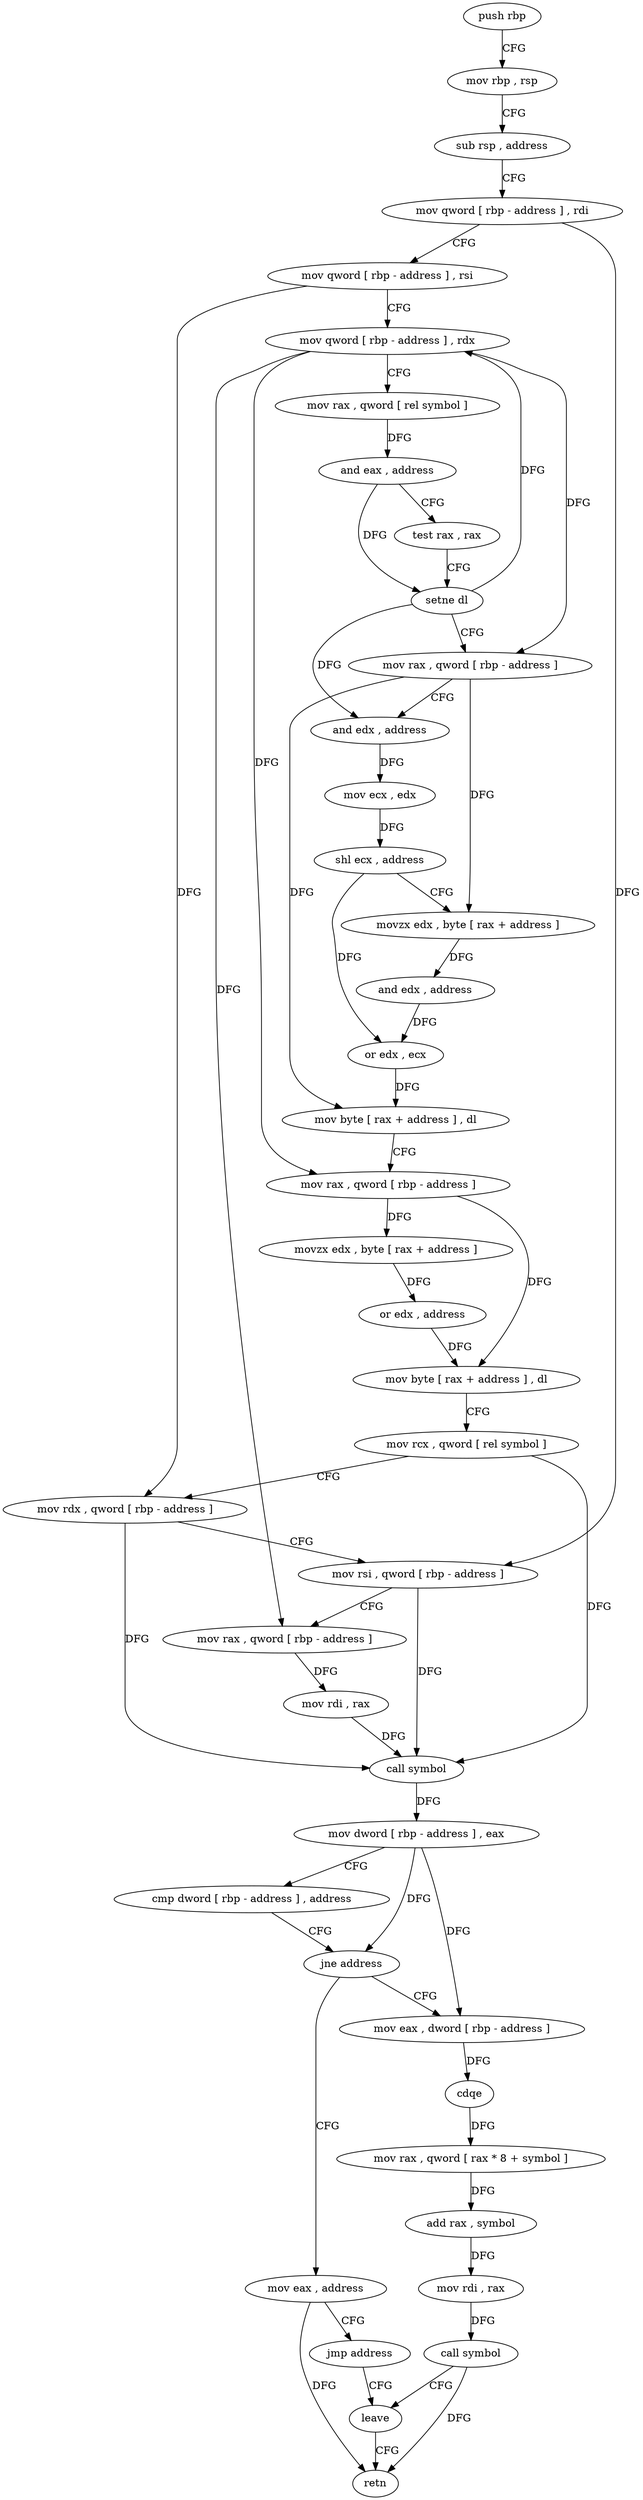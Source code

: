 digraph "func" {
"4384188" [label = "push rbp" ]
"4384189" [label = "mov rbp , rsp" ]
"4384192" [label = "sub rsp , address" ]
"4384196" [label = "mov qword [ rbp - address ] , rdi" ]
"4384200" [label = "mov qword [ rbp - address ] , rsi" ]
"4384204" [label = "mov qword [ rbp - address ] , rdx" ]
"4384208" [label = "mov rax , qword [ rel symbol ]" ]
"4384215" [label = "and eax , address" ]
"4384220" [label = "test rax , rax" ]
"4384223" [label = "setne dl" ]
"4384226" [label = "mov rax , qword [ rbp - address ]" ]
"4384230" [label = "and edx , address" ]
"4384233" [label = "mov ecx , edx" ]
"4384235" [label = "shl ecx , address" ]
"4384238" [label = "movzx edx , byte [ rax + address ]" ]
"4384242" [label = "and edx , address" ]
"4384245" [label = "or edx , ecx" ]
"4384247" [label = "mov byte [ rax + address ] , dl" ]
"4384250" [label = "mov rax , qword [ rbp - address ]" ]
"4384254" [label = "movzx edx , byte [ rax + address ]" ]
"4384258" [label = "or edx , address" ]
"4384261" [label = "mov byte [ rax + address ] , dl" ]
"4384264" [label = "mov rcx , qword [ rel symbol ]" ]
"4384271" [label = "mov rdx , qword [ rbp - address ]" ]
"4384275" [label = "mov rsi , qword [ rbp - address ]" ]
"4384279" [label = "mov rax , qword [ rbp - address ]" ]
"4384283" [label = "mov rdi , rax" ]
"4384286" [label = "call symbol" ]
"4384291" [label = "mov dword [ rbp - address ] , eax" ]
"4384294" [label = "cmp dword [ rbp - address ] , address" ]
"4384298" [label = "jne address" ]
"4384307" [label = "mov eax , dword [ rbp - address ]" ]
"4384300" [label = "mov eax , address" ]
"4384310" [label = "cdqe" ]
"4384312" [label = "mov rax , qword [ rax * 8 + symbol ]" ]
"4384320" [label = "add rax , symbol" ]
"4384326" [label = "mov rdi , rax" ]
"4384329" [label = "call symbol" ]
"4384334" [label = "leave" ]
"4384305" [label = "jmp address" ]
"4384335" [label = "retn" ]
"4384188" -> "4384189" [ label = "CFG" ]
"4384189" -> "4384192" [ label = "CFG" ]
"4384192" -> "4384196" [ label = "CFG" ]
"4384196" -> "4384200" [ label = "CFG" ]
"4384196" -> "4384275" [ label = "DFG" ]
"4384200" -> "4384204" [ label = "CFG" ]
"4384200" -> "4384271" [ label = "DFG" ]
"4384204" -> "4384208" [ label = "CFG" ]
"4384204" -> "4384226" [ label = "DFG" ]
"4384204" -> "4384250" [ label = "DFG" ]
"4384204" -> "4384279" [ label = "DFG" ]
"4384208" -> "4384215" [ label = "DFG" ]
"4384215" -> "4384220" [ label = "CFG" ]
"4384215" -> "4384223" [ label = "DFG" ]
"4384220" -> "4384223" [ label = "CFG" ]
"4384223" -> "4384226" [ label = "CFG" ]
"4384223" -> "4384204" [ label = "DFG" ]
"4384223" -> "4384230" [ label = "DFG" ]
"4384226" -> "4384230" [ label = "CFG" ]
"4384226" -> "4384238" [ label = "DFG" ]
"4384226" -> "4384247" [ label = "DFG" ]
"4384230" -> "4384233" [ label = "DFG" ]
"4384233" -> "4384235" [ label = "DFG" ]
"4384235" -> "4384238" [ label = "CFG" ]
"4384235" -> "4384245" [ label = "DFG" ]
"4384238" -> "4384242" [ label = "DFG" ]
"4384242" -> "4384245" [ label = "DFG" ]
"4384245" -> "4384247" [ label = "DFG" ]
"4384247" -> "4384250" [ label = "CFG" ]
"4384250" -> "4384254" [ label = "DFG" ]
"4384250" -> "4384261" [ label = "DFG" ]
"4384254" -> "4384258" [ label = "DFG" ]
"4384258" -> "4384261" [ label = "DFG" ]
"4384261" -> "4384264" [ label = "CFG" ]
"4384264" -> "4384271" [ label = "CFG" ]
"4384264" -> "4384286" [ label = "DFG" ]
"4384271" -> "4384275" [ label = "CFG" ]
"4384271" -> "4384286" [ label = "DFG" ]
"4384275" -> "4384279" [ label = "CFG" ]
"4384275" -> "4384286" [ label = "DFG" ]
"4384279" -> "4384283" [ label = "DFG" ]
"4384283" -> "4384286" [ label = "DFG" ]
"4384286" -> "4384291" [ label = "DFG" ]
"4384291" -> "4384294" [ label = "CFG" ]
"4384291" -> "4384298" [ label = "DFG" ]
"4384291" -> "4384307" [ label = "DFG" ]
"4384294" -> "4384298" [ label = "CFG" ]
"4384298" -> "4384307" [ label = "CFG" ]
"4384298" -> "4384300" [ label = "CFG" ]
"4384307" -> "4384310" [ label = "DFG" ]
"4384300" -> "4384305" [ label = "CFG" ]
"4384300" -> "4384335" [ label = "DFG" ]
"4384310" -> "4384312" [ label = "DFG" ]
"4384312" -> "4384320" [ label = "DFG" ]
"4384320" -> "4384326" [ label = "DFG" ]
"4384326" -> "4384329" [ label = "DFG" ]
"4384329" -> "4384334" [ label = "CFG" ]
"4384329" -> "4384335" [ label = "DFG" ]
"4384334" -> "4384335" [ label = "CFG" ]
"4384305" -> "4384334" [ label = "CFG" ]
}
